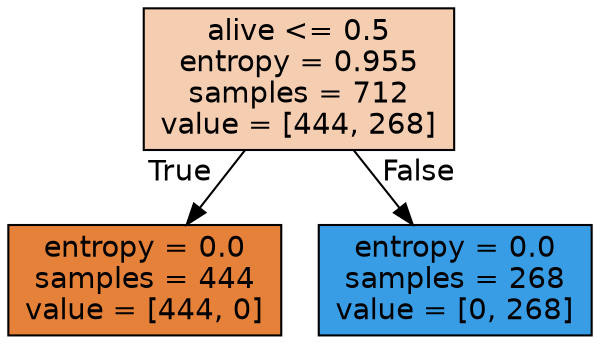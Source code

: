 digraph Tree {
node [shape=box, style="filled", color="black", fontname="helvetica"] ;
edge [fontname="helvetica"] ;
0 [label="alive <= 0.5\nentropy = 0.955\nsamples = 712\nvalue = [444, 268]", fillcolor="#f5cdb1"] ;
1 [label="entropy = 0.0\nsamples = 444\nvalue = [444, 0]", fillcolor="#e58139"] ;
0 -> 1 [labeldistance=2.5, labelangle=45, headlabel="True"] ;
2 [label="entropy = 0.0\nsamples = 268\nvalue = [0, 268]", fillcolor="#399de5"] ;
0 -> 2 [labeldistance=2.5, labelangle=-45, headlabel="False"] ;
}